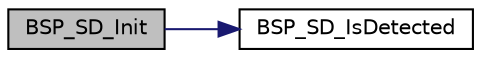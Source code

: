 digraph "BSP_SD_Init"
{
 // LATEX_PDF_SIZE
  edge [fontname="Helvetica",fontsize="10",labelfontname="Helvetica",labelfontsize="10"];
  node [fontname="Helvetica",fontsize="10",shape=record];
  rankdir="LR";
  Node1 [label="BSP_SD_Init",height=0.2,width=0.4,color="black", fillcolor="grey75", style="filled", fontcolor="black",tooltip="Initializes the SD card device."];
  Node1 -> Node2 [color="midnightblue",fontsize="10",style="solid",fontname="Helvetica"];
  Node2 [label="BSP_SD_IsDetected",height=0.2,width=0.4,color="black", fillcolor="white", style="filled",URL="$bsp__driver__sd_8c.html#a80c0a2c6722e29b76aa3e3d8a57ee27a",tooltip="Detects if SD card is correctly plugged in the memory slot or not."];
}
